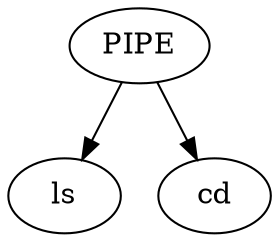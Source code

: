 digraph AST {
	node_0x55b88b12c370 [label=PIPE];
	node_0x55b88b12c8c0 [label=ls];
	node_0x55b88b12c370 -> node_0x55b88b12c8c0;
	node_0x55b88b12c940 [label=cd];
	node_0x55b88b12c370 -> node_0x55b88b12c940;
}
